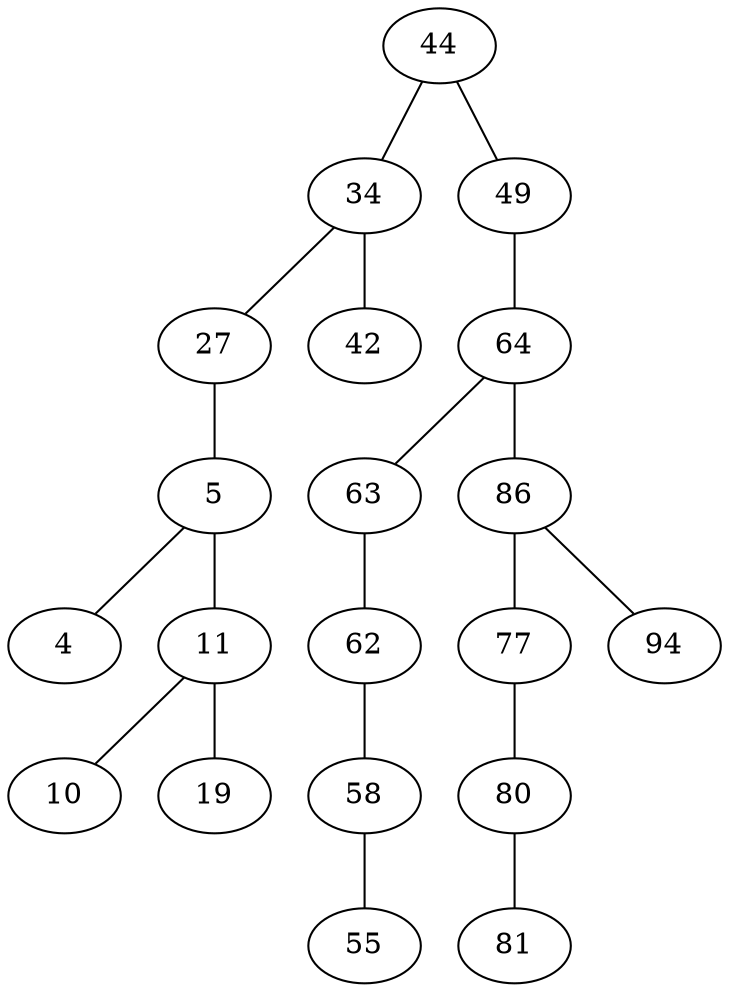graph G
{
44 -- 34;
44 -- 49;
34 -- 27;
34 -- 42;
27 -- 5;
5 -- 4;
5 -- 11;
11 -- 10;
11 -- 19;
49 -- 64;
64 -- 63;
64 -- 86;
63 -- 62;
62 -- 58;
58 -- 55;
86 -- 77;
86 -- 94;
77 -- 80;
80 -- 81;
}
